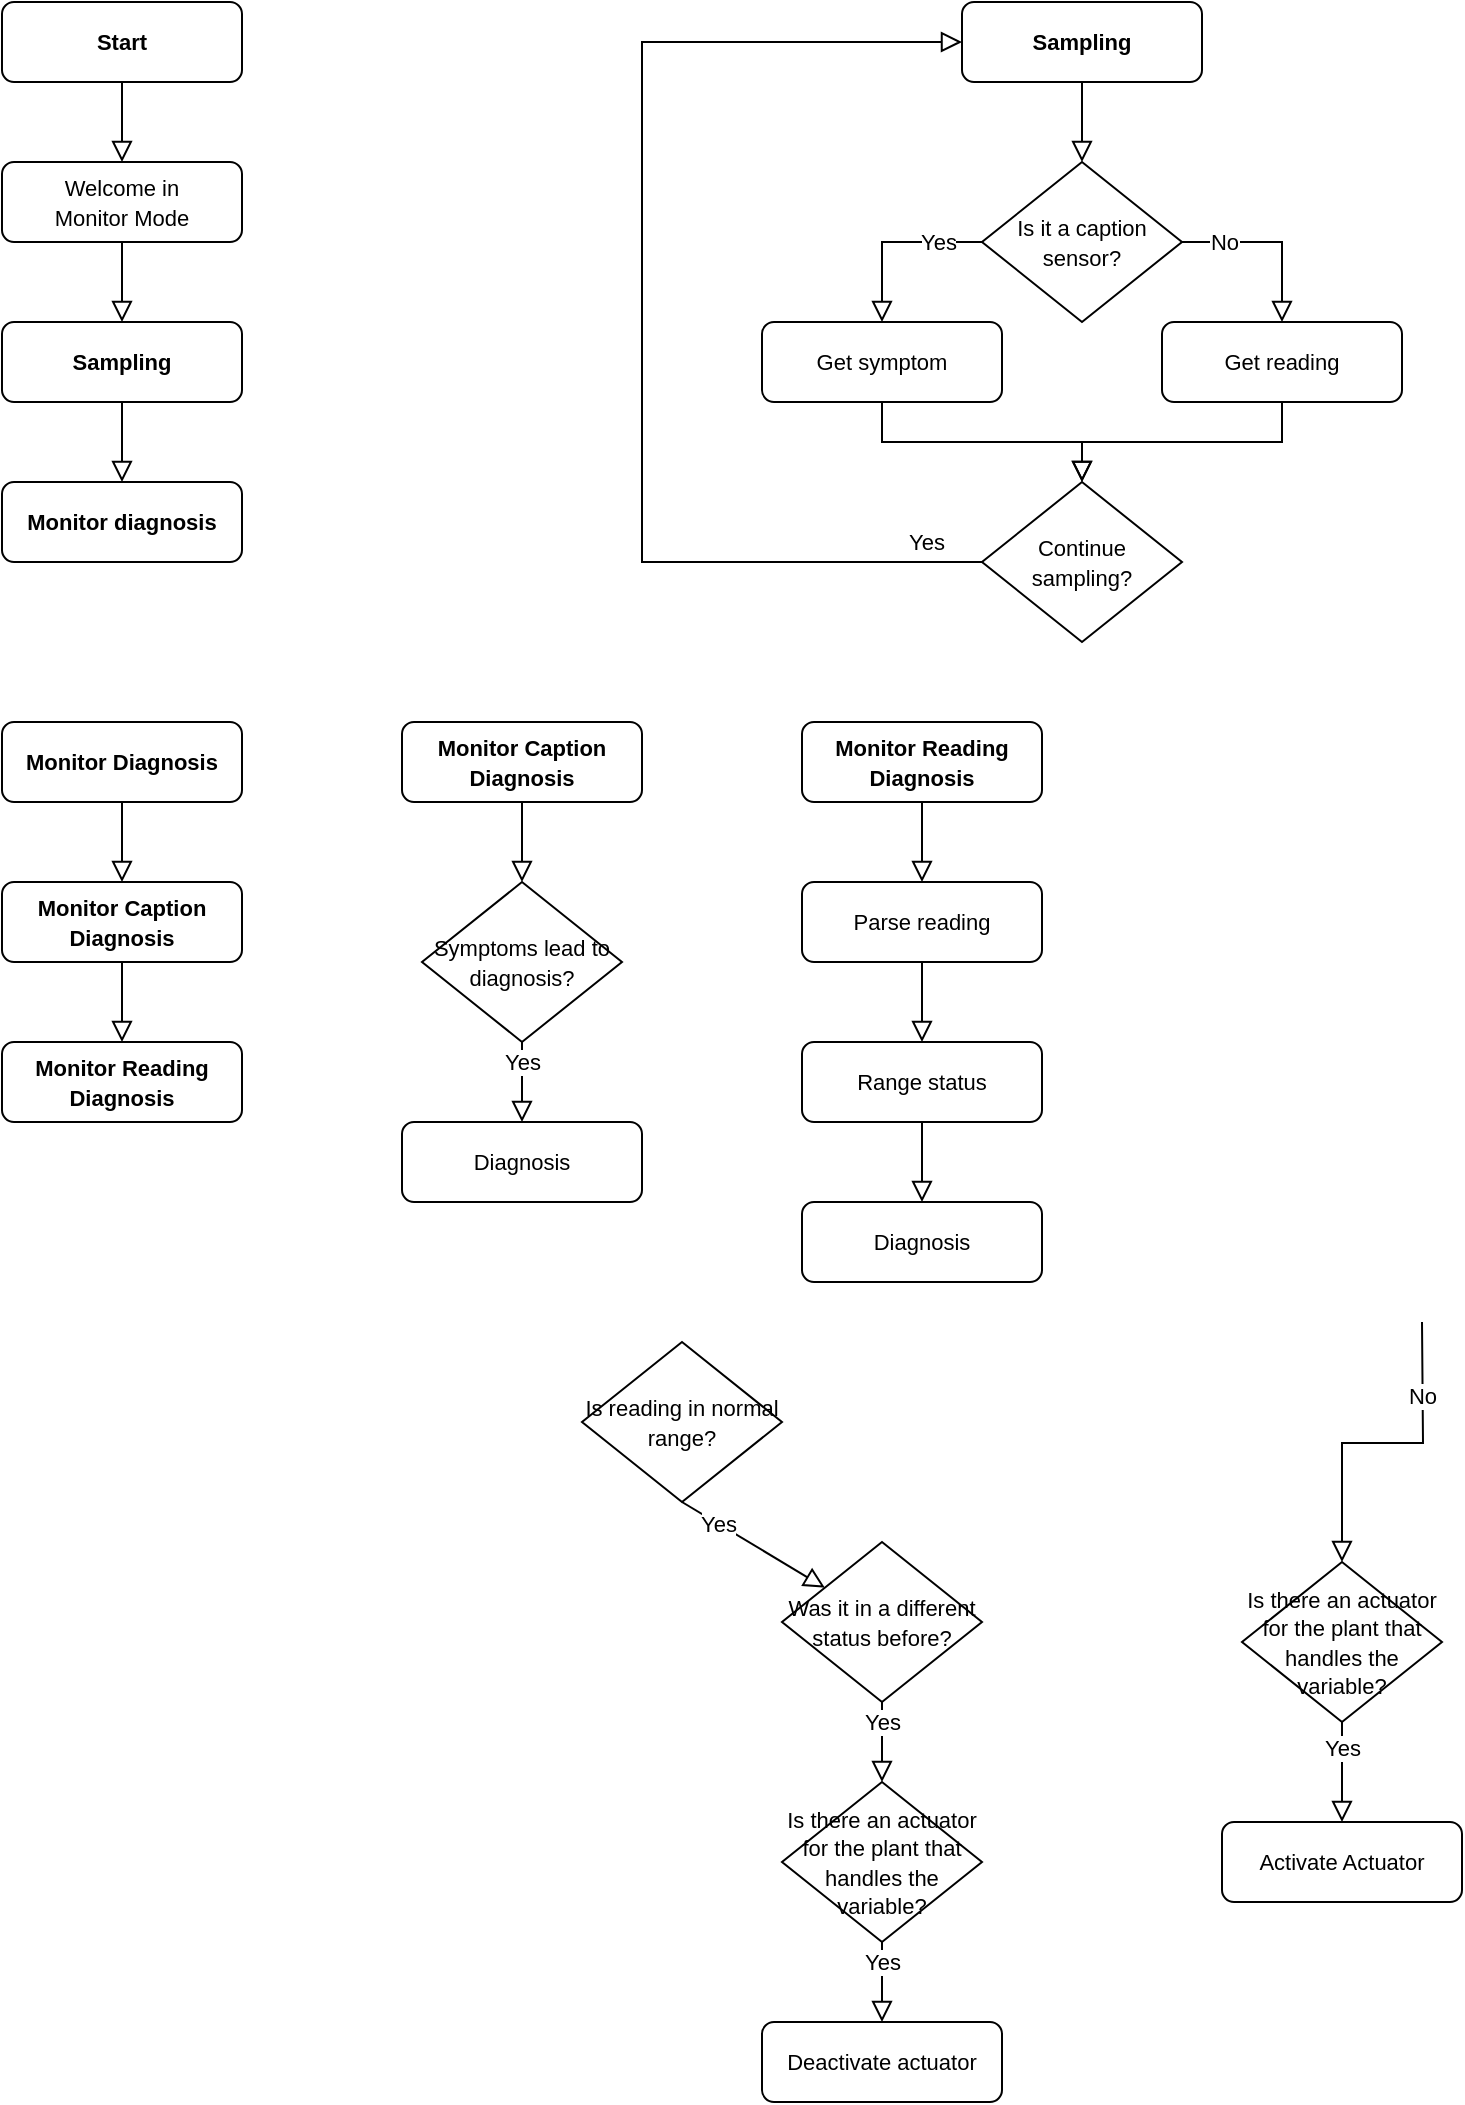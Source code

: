 <mxfile version="20.5.1" type="device"><diagram id="tTxPFTGrQ4OZ_3wx2QAl" name="Pagina-1"><mxGraphModel dx="2827" dy="1904" grid="1" gridSize="10" guides="1" tooltips="1" connect="1" arrows="1" fold="1" page="1" pageScale="1" pageWidth="827" pageHeight="1169" math="0" shadow="0"><root><mxCell id="0"/><mxCell id="1" parent="0"/><mxCell id="4VgJ214ptQbbKDNlv2a_-7" value="&lt;span style=&quot;font-size: 11px;&quot;&gt;Sampling&lt;br&gt;&lt;/span&gt;" style="rounded=1;whiteSpace=wrap;html=1;fontSize=12;glass=0;strokeWidth=1;shadow=0;fontStyle=1;labelBackgroundColor=default;labelBorderColor=none;" parent="1" vertex="1"><mxGeometry x="-1600" y="-1000" width="120" height="40" as="geometry"/></mxCell><mxCell id="4VgJ214ptQbbKDNlv2a_-10" value="" style="rounded=0;html=1;jettySize=auto;orthogonalLoop=1;fontSize=11;endArrow=block;endFill=0;endSize=8;strokeWidth=1;shadow=0;labelBackgroundColor=default;edgeStyle=orthogonalEdgeStyle;" parent="1" source="4VgJ214ptQbbKDNlv2a_-7" target="UTEY5H4NrM9zh-KiE-rb-13" edge="1"><mxGeometry x="-0.333" relative="1" as="geometry"><mxPoint as="offset"/><mxPoint x="-1530" y="-870" as="sourcePoint"/><mxPoint x="-1540" y="-920" as="targetPoint"/></mxGeometry></mxCell><mxCell id="4VgJ214ptQbbKDNlv2a_-13" value="&lt;span style=&quot;font-size: 11px;&quot;&gt;Start&lt;br&gt;&lt;/span&gt;" style="rounded=1;whiteSpace=wrap;html=1;fontSize=12;glass=0;strokeWidth=1;shadow=0;fontStyle=1;labelBackgroundColor=default;labelBorderColor=none;" parent="1" vertex="1"><mxGeometry x="-1600" y="-1160" width="120" height="40" as="geometry"/></mxCell><mxCell id="4VgJ214ptQbbKDNlv2a_-14" value="&lt;span style=&quot;font-size: 11px;&quot;&gt;Welcome in &lt;br&gt;Monitor Mode&lt;br&gt;&lt;/span&gt;" style="rounded=1;whiteSpace=wrap;html=1;fontSize=12;glass=0;strokeWidth=1;shadow=0;fontStyle=0;labelBackgroundColor=default;labelBorderColor=none;" parent="1" vertex="1"><mxGeometry x="-1600" y="-1080" width="120" height="40" as="geometry"/></mxCell><mxCell id="4VgJ214ptQbbKDNlv2a_-15" value="" style="rounded=0;html=1;jettySize=auto;orthogonalLoop=1;fontSize=11;endArrow=block;endFill=0;endSize=8;strokeWidth=1;shadow=0;labelBackgroundColor=default;edgeStyle=orthogonalEdgeStyle;" parent="1" source="4VgJ214ptQbbKDNlv2a_-13" target="4VgJ214ptQbbKDNlv2a_-14" edge="1"><mxGeometry x="-0.333" relative="1" as="geometry"><mxPoint as="offset"/><mxPoint x="-1530" y="-920" as="sourcePoint"/><mxPoint x="-1530" y="-880" as="targetPoint"/></mxGeometry></mxCell><mxCell id="4VgJ214ptQbbKDNlv2a_-16" value="" style="rounded=0;html=1;jettySize=auto;orthogonalLoop=1;fontSize=11;endArrow=block;endFill=0;endSize=8;strokeWidth=1;shadow=0;labelBackgroundColor=default;edgeStyle=orthogonalEdgeStyle;exitX=0.5;exitY=1;exitDx=0;exitDy=0;" parent="1" source="4VgJ214ptQbbKDNlv2a_-14" target="4VgJ214ptQbbKDNlv2a_-7" edge="1"><mxGeometry x="-0.333" relative="1" as="geometry"><mxPoint as="offset"/><mxPoint x="-1530" y="-1110" as="sourcePoint"/><mxPoint x="-1540" y="-1000" as="targetPoint"/></mxGeometry></mxCell><mxCell id="UTEY5H4NrM9zh-KiE-rb-1" value="&lt;span style=&quot;font-size: 11px;&quot;&gt;Sampling&lt;br&gt;&lt;/span&gt;" style="rounded=1;whiteSpace=wrap;html=1;fontSize=12;glass=0;strokeWidth=1;shadow=0;fontStyle=1;labelBackgroundColor=default;labelBorderColor=none;" vertex="1" parent="1"><mxGeometry x="-1120" y="-1160" width="120" height="40" as="geometry"/></mxCell><mxCell id="UTEY5H4NrM9zh-KiE-rb-5" value="&lt;span style=&quot;font-size: 11px;&quot;&gt;Is it a caption sensor?&lt;/span&gt;" style="rhombus;whiteSpace=wrap;html=1;" vertex="1" parent="1"><mxGeometry x="-1110" y="-1080" width="100" height="80" as="geometry"/></mxCell><mxCell id="UTEY5H4NrM9zh-KiE-rb-6" value="" style="rounded=0;html=1;jettySize=auto;orthogonalLoop=1;fontSize=11;endArrow=block;endFill=0;endSize=8;strokeWidth=1;shadow=0;labelBackgroundColor=default;edgeStyle=orthogonalEdgeStyle;" edge="1" parent="1" source="UTEY5H4NrM9zh-KiE-rb-1" target="UTEY5H4NrM9zh-KiE-rb-5"><mxGeometry x="-0.333" relative="1" as="geometry"><mxPoint as="offset"/><mxPoint x="-1060" y="-1040" as="sourcePoint"/><mxPoint x="-1050" y="-1070" as="targetPoint"/></mxGeometry></mxCell><mxCell id="UTEY5H4NrM9zh-KiE-rb-7" value="Yes" style="rounded=0;html=1;jettySize=auto;orthogonalLoop=1;fontSize=11;endArrow=block;endFill=0;endSize=8;strokeWidth=1;shadow=0;labelBackgroundColor=default;fillColor=#dae8fc;strokeColor=#000000;exitX=0;exitY=0.5;exitDx=0;exitDy=0;entryX=0.5;entryY=0;entryDx=0;entryDy=0;edgeStyle=orthogonalEdgeStyle;" edge="1" parent="1" source="UTEY5H4NrM9zh-KiE-rb-5" target="UTEY5H4NrM9zh-KiE-rb-9"><mxGeometry x="-0.5" relative="1" as="geometry"><mxPoint as="offset"/><mxPoint x="-1539" y="-950" as="sourcePoint"/><mxPoint x="-1060" y="-960" as="targetPoint"/></mxGeometry></mxCell><mxCell id="UTEY5H4NrM9zh-KiE-rb-8" value="No" style="rounded=0;html=1;jettySize=auto;orthogonalLoop=1;fontSize=11;endArrow=block;endFill=0;endSize=8;strokeWidth=1;shadow=0;labelBackgroundColor=default;fillColor=#dae8fc;strokeColor=#000000;exitX=1;exitY=0.5;exitDx=0;exitDy=0;edgeStyle=orthogonalEdgeStyle;entryX=0.5;entryY=0;entryDx=0;entryDy=0;" edge="1" parent="1" source="UTEY5H4NrM9zh-KiE-rb-5" target="UTEY5H4NrM9zh-KiE-rb-10"><mxGeometry x="-0.538" relative="1" as="geometry"><mxPoint as="offset"/><mxPoint x="-1050" y="-990" as="sourcePoint"/><mxPoint x="-920" y="-1040" as="targetPoint"/></mxGeometry></mxCell><mxCell id="UTEY5H4NrM9zh-KiE-rb-9" value="&lt;span style=&quot;font-size: 11px;&quot;&gt;Get symptom&lt;br&gt;&lt;/span&gt;" style="rounded=1;whiteSpace=wrap;html=1;fontSize=12;glass=0;strokeWidth=1;shadow=0;fontStyle=0;labelBackgroundColor=default;labelBorderColor=none;" vertex="1" parent="1"><mxGeometry x="-1220" y="-1000" width="120" height="40" as="geometry"/></mxCell><mxCell id="UTEY5H4NrM9zh-KiE-rb-10" value="&lt;span style=&quot;font-size: 11px;&quot;&gt;Get reading&lt;br&gt;&lt;/span&gt;" style="rounded=1;whiteSpace=wrap;html=1;fontSize=12;glass=0;strokeWidth=1;shadow=0;fontStyle=0;labelBackgroundColor=default;labelBorderColor=none;" vertex="1" parent="1"><mxGeometry x="-1020" y="-1000" width="120" height="40" as="geometry"/></mxCell><mxCell id="UTEY5H4NrM9zh-KiE-rb-13" value="&lt;span style=&quot;font-size: 11px;&quot;&gt;Monitor diagnosis&lt;br&gt;&lt;/span&gt;" style="rounded=1;whiteSpace=wrap;html=1;fontSize=12;glass=0;strokeWidth=1;shadow=0;fontStyle=1;labelBackgroundColor=default;labelBorderColor=none;" vertex="1" parent="1"><mxGeometry x="-1600" y="-920" width="120" height="40" as="geometry"/></mxCell><mxCell id="UTEY5H4NrM9zh-KiE-rb-14" value="&lt;span style=&quot;font-size: 11px;&quot;&gt;Monitor&amp;nbsp;&lt;/span&gt;&lt;span style=&quot;font-size: 11px;&quot;&gt;Caption Diagnosis&lt;br&gt;&lt;/span&gt;" style="rounded=1;whiteSpace=wrap;html=1;fontSize=12;glass=0;strokeWidth=1;shadow=0;fontStyle=1;labelBackgroundColor=default;labelBorderColor=none;" vertex="1" parent="1"><mxGeometry x="-1600" y="-720" width="120" height="40" as="geometry"/></mxCell><mxCell id="UTEY5H4NrM9zh-KiE-rb-15" value="&lt;span style=&quot;font-size: 11px;&quot;&gt;Monitor&amp;nbsp;&lt;/span&gt;&lt;span style=&quot;font-size: 11px;&quot;&gt;Reading Diagnosis&lt;br&gt;&lt;/span&gt;" style="rounded=1;whiteSpace=wrap;html=1;fontSize=12;glass=0;strokeWidth=1;shadow=0;fontStyle=1;labelBackgroundColor=default;labelBorderColor=none;" vertex="1" parent="1"><mxGeometry x="-1600" y="-640" width="120" height="40" as="geometry"/></mxCell><mxCell id="UTEY5H4NrM9zh-KiE-rb-17" value="Yes" style="rounded=0;html=1;jettySize=auto;orthogonalLoop=1;fontSize=11;endArrow=block;endFill=0;endSize=8;strokeWidth=1;shadow=0;labelBackgroundColor=none;edgeStyle=elbowEdgeStyle;fillColor=#dae8fc;strokeColor=#000000;entryX=0;entryY=0.5;entryDx=0;entryDy=0;exitX=0;exitY=0.5;exitDx=0;exitDy=0;" edge="1" parent="1" source="UTEY5H4NrM9zh-KiE-rb-18" target="UTEY5H4NrM9zh-KiE-rb-1"><mxGeometry x="-0.905" y="-10" relative="1" as="geometry"><mxPoint as="offset"/><mxPoint x="-1180" y="-880" as="sourcePoint"/><mxPoint x="-1210" y="-1130" as="targetPoint"/><Array as="points"><mxPoint x="-1280" y="-1030"/></Array></mxGeometry></mxCell><mxCell id="UTEY5H4NrM9zh-KiE-rb-18" value="&lt;span style=&quot;font-size: 11px;&quot;&gt;Continue&lt;br&gt;sampling?&lt;/span&gt;" style="rhombus;whiteSpace=wrap;html=1;" vertex="1" parent="1"><mxGeometry x="-1110" y="-920" width="100" height="80" as="geometry"/></mxCell><mxCell id="UTEY5H4NrM9zh-KiE-rb-19" value="" style="rounded=0;html=1;jettySize=auto;orthogonalLoop=1;fontSize=11;endArrow=block;endFill=0;endSize=8;strokeWidth=1;shadow=0;labelBackgroundColor=none;edgeStyle=orthogonalEdgeStyle;exitX=0.5;exitY=1;exitDx=0;exitDy=0;entryX=0.5;entryY=0;entryDx=0;entryDy=0;" edge="1" parent="1" source="UTEY5H4NrM9zh-KiE-rb-9" target="UTEY5H4NrM9zh-KiE-rb-18"><mxGeometry x="-0.667" y="9" relative="1" as="geometry"><mxPoint as="offset"/><mxPoint x="-1489" y="-830" as="sourcePoint"/><mxPoint x="-1489" y="-770" as="targetPoint"/></mxGeometry></mxCell><mxCell id="UTEY5H4NrM9zh-KiE-rb-20" value="" style="rounded=0;html=1;jettySize=auto;orthogonalLoop=1;fontSize=11;endArrow=block;endFill=0;endSize=8;strokeWidth=1;shadow=0;labelBackgroundColor=none;edgeStyle=orthogonalEdgeStyle;exitX=0.5;exitY=1;exitDx=0;exitDy=0;" edge="1" parent="1" source="UTEY5H4NrM9zh-KiE-rb-10" target="UTEY5H4NrM9zh-KiE-rb-18"><mxGeometry x="-0.667" y="9" relative="1" as="geometry"><mxPoint as="offset"/><mxPoint x="-1150" y="-950" as="sourcePoint"/><mxPoint x="-1050.0" y="-910" as="targetPoint"/></mxGeometry></mxCell><mxCell id="UTEY5H4NrM9zh-KiE-rb-21" value="&lt;span style=&quot;font-size: 11px;&quot;&gt;Monitor Diagnosis&lt;br&gt;&lt;/span&gt;" style="rounded=1;whiteSpace=wrap;html=1;fontSize=12;glass=0;strokeWidth=1;shadow=0;fontStyle=1;labelBackgroundColor=default;labelBorderColor=none;" vertex="1" parent="1"><mxGeometry x="-1600" y="-800" width="120" height="40" as="geometry"/></mxCell><mxCell id="UTEY5H4NrM9zh-KiE-rb-22" value="" style="rounded=0;html=1;jettySize=auto;orthogonalLoop=1;fontSize=11;endArrow=block;endFill=0;endSize=8;strokeWidth=1;shadow=0;labelBackgroundColor=default;edgeStyle=orthogonalEdgeStyle;entryX=0.5;entryY=0;entryDx=0;entryDy=0;exitX=0.5;exitY=1;exitDx=0;exitDy=0;" edge="1" parent="1" source="UTEY5H4NrM9zh-KiE-rb-21" target="UTEY5H4NrM9zh-KiE-rb-14"><mxGeometry x="-0.333" relative="1" as="geometry"><mxPoint as="offset"/><mxPoint x="-1610" y="-950" as="sourcePoint"/><mxPoint x="-1610" y="-910" as="targetPoint"/></mxGeometry></mxCell><mxCell id="UTEY5H4NrM9zh-KiE-rb-23" value="" style="rounded=0;html=1;jettySize=auto;orthogonalLoop=1;fontSize=11;endArrow=block;endFill=0;endSize=8;strokeWidth=1;shadow=0;labelBackgroundColor=default;edgeStyle=orthogonalEdgeStyle;entryX=0.5;entryY=0;entryDx=0;entryDy=0;exitX=0.5;exitY=1;exitDx=0;exitDy=0;" edge="1" parent="1" source="UTEY5H4NrM9zh-KiE-rb-14" target="UTEY5H4NrM9zh-KiE-rb-15"><mxGeometry x="-0.333" relative="1" as="geometry"><mxPoint as="offset"/><mxPoint x="-1530" y="-750" as="sourcePoint"/><mxPoint x="-1530" y="-710" as="targetPoint"/></mxGeometry></mxCell><mxCell id="UTEY5H4NrM9zh-KiE-rb-24" value="&lt;span style=&quot;font-size: 11px;&quot;&gt;Monitor Caption Diagnosis&lt;br&gt;&lt;/span&gt;" style="rounded=1;whiteSpace=wrap;html=1;fontSize=12;glass=0;strokeWidth=1;shadow=0;fontStyle=1;labelBackgroundColor=default;labelBorderColor=none;" vertex="1" parent="1"><mxGeometry x="-1400" y="-800" width="120" height="40" as="geometry"/></mxCell><mxCell id="UTEY5H4NrM9zh-KiE-rb-25" value="&lt;span style=&quot;font-size: 11px;&quot;&gt;Diagnosis&lt;br&gt;&lt;/span&gt;" style="rounded=1;whiteSpace=wrap;html=1;fontSize=12;glass=0;strokeWidth=1;shadow=0;fontStyle=0;labelBackgroundColor=default;labelBorderColor=none;" vertex="1" parent="1"><mxGeometry x="-1400" y="-600" width="120" height="40" as="geometry"/></mxCell><mxCell id="UTEY5H4NrM9zh-KiE-rb-26" value="&lt;span style=&quot;font-size: 11px;&quot;&gt;Symptoms lead to diagnosis?&lt;/span&gt;" style="rhombus;whiteSpace=wrap;html=1;" vertex="1" parent="1"><mxGeometry x="-1390" y="-720" width="100" height="80" as="geometry"/></mxCell><mxCell id="UTEY5H4NrM9zh-KiE-rb-27" value="" style="rounded=0;html=1;jettySize=auto;orthogonalLoop=1;fontSize=11;endArrow=block;endFill=0;endSize=8;strokeWidth=1;shadow=0;labelBackgroundColor=default;edgeStyle=orthogonalEdgeStyle;exitX=0.5;exitY=1;exitDx=0;exitDy=0;" edge="1" parent="1" source="UTEY5H4NrM9zh-KiE-rb-24" target="UTEY5H4NrM9zh-KiE-rb-26"><mxGeometry x="-0.333" relative="1" as="geometry"><mxPoint as="offset"/><mxPoint x="-1610" y="-750" as="sourcePoint"/><mxPoint x="-1610" y="-710" as="targetPoint"/></mxGeometry></mxCell><mxCell id="UTEY5H4NrM9zh-KiE-rb-28" value="Yes" style="rounded=0;html=1;jettySize=auto;orthogonalLoop=1;fontSize=11;endArrow=block;endFill=0;endSize=8;strokeWidth=1;shadow=0;labelBackgroundColor=default;fillColor=#dae8fc;strokeColor=#000000;exitX=0.5;exitY=1;exitDx=0;exitDy=0;" edge="1" parent="1" source="UTEY5H4NrM9zh-KiE-rb-26" target="UTEY5H4NrM9zh-KiE-rb-25"><mxGeometry x="-0.5" relative="1" as="geometry"><mxPoint as="offset"/><mxPoint x="-1401.0" y="-690" as="sourcePoint"/><mxPoint x="-1340" y="-600" as="targetPoint"/></mxGeometry></mxCell><mxCell id="UTEY5H4NrM9zh-KiE-rb-29" value="&lt;span style=&quot;font-size: 11px;&quot;&gt;Monitor Reading Diagnosis&lt;br&gt;&lt;/span&gt;" style="rounded=1;whiteSpace=wrap;html=1;fontSize=12;glass=0;strokeWidth=1;shadow=0;fontStyle=1;labelBackgroundColor=default;labelBorderColor=none;" vertex="1" parent="1"><mxGeometry x="-1200" y="-800" width="120" height="40" as="geometry"/></mxCell><mxCell id="UTEY5H4NrM9zh-KiE-rb-30" value="&lt;span style=&quot;font-size: 11px;&quot;&gt;Parse reading&lt;br&gt;&lt;/span&gt;" style="rounded=1;whiteSpace=wrap;html=1;fontSize=12;glass=0;strokeWidth=1;shadow=0;fontStyle=0;labelBackgroundColor=default;labelBorderColor=none;" vertex="1" parent="1"><mxGeometry x="-1200" y="-720" width="120" height="40" as="geometry"/></mxCell><mxCell id="UTEY5H4NrM9zh-KiE-rb-31" value="&lt;span style=&quot;font-size: 11px;&quot;&gt;Is reading in normal range?&lt;/span&gt;" style="rhombus;whiteSpace=wrap;html=1;" vertex="1" parent="1"><mxGeometry x="-1310" y="-490" width="100" height="80" as="geometry"/></mxCell><mxCell id="UTEY5H4NrM9zh-KiE-rb-32" value="" style="rounded=0;html=1;jettySize=auto;orthogonalLoop=1;fontSize=11;endArrow=block;endFill=0;endSize=8;strokeWidth=1;shadow=0;labelBackgroundColor=default;edgeStyle=orthogonalEdgeStyle;exitX=0.5;exitY=1;exitDx=0;exitDy=0;" edge="1" parent="1" source="UTEY5H4NrM9zh-KiE-rb-29" target="UTEY5H4NrM9zh-KiE-rb-30"><mxGeometry x="-0.333" relative="1" as="geometry"><mxPoint as="offset"/><mxPoint x="-1410" y="-750" as="sourcePoint"/><mxPoint x="-1110" y="-630" as="targetPoint"/></mxGeometry></mxCell><mxCell id="UTEY5H4NrM9zh-KiE-rb-34" value="No" style="rounded=0;html=1;jettySize=auto;orthogonalLoop=1;fontSize=11;endArrow=block;endFill=0;endSize=8;strokeWidth=1;shadow=0;labelBackgroundColor=default;fillColor=#dae8fc;strokeColor=#000000;edgeStyle=orthogonalEdgeStyle;entryX=0.5;entryY=0;entryDx=0;entryDy=0;" edge="1" parent="1" target="UTEY5H4NrM9zh-KiE-rb-36"><mxGeometry x="-0.538" relative="1" as="geometry"><mxPoint as="offset"/><mxPoint x="-890" y="-500" as="sourcePoint"/><mxPoint x="-940.0" y="-380" as="targetPoint"/></mxGeometry></mxCell><mxCell id="UTEY5H4NrM9zh-KiE-rb-36" value="&lt;span style=&quot;font-size: 11px;&quot;&gt;Is there an actuator for the plant that handles the variable?&lt;/span&gt;" style="rhombus;whiteSpace=wrap;html=1;" vertex="1" parent="1"><mxGeometry x="-980" y="-380" width="100" height="80" as="geometry"/></mxCell><mxCell id="UTEY5H4NrM9zh-KiE-rb-37" value="Yes" style="rounded=0;html=1;jettySize=auto;orthogonalLoop=1;fontSize=11;endArrow=block;endFill=0;endSize=8;strokeWidth=1;shadow=0;labelBackgroundColor=default;fillColor=#dae8fc;strokeColor=#000000;exitX=0.5;exitY=1;exitDx=0;exitDy=0;" edge="1" parent="1" source="UTEY5H4NrM9zh-KiE-rb-36" target="UTEY5H4NrM9zh-KiE-rb-38"><mxGeometry x="-0.5" relative="1" as="geometry"><mxPoint as="offset"/><mxPoint x="-1050.0" y="-370" as="sourcePoint"/><mxPoint x="-930" y="-260" as="targetPoint"/></mxGeometry></mxCell><mxCell id="UTEY5H4NrM9zh-KiE-rb-38" value="&lt;span style=&quot;font-size: 11px;&quot;&gt;Activate Actuator&lt;br&gt;&lt;/span&gt;" style="rounded=1;whiteSpace=wrap;html=1;fontSize=12;glass=0;strokeWidth=1;shadow=0;fontStyle=0;labelBackgroundColor=default;labelBorderColor=none;" vertex="1" parent="1"><mxGeometry x="-990" y="-250" width="120" height="40" as="geometry"/></mxCell><mxCell id="UTEY5H4NrM9zh-KiE-rb-39" value="&lt;span style=&quot;font-size: 11px;&quot;&gt;Was it in a different status before?&lt;/span&gt;" style="rhombus;whiteSpace=wrap;html=1;" vertex="1" parent="1"><mxGeometry x="-1210" y="-390" width="100" height="80" as="geometry"/></mxCell><mxCell id="UTEY5H4NrM9zh-KiE-rb-40" value="Yes" style="rounded=0;html=1;jettySize=auto;orthogonalLoop=1;fontSize=11;endArrow=block;endFill=0;endSize=8;strokeWidth=1;shadow=0;labelBackgroundColor=default;fillColor=#dae8fc;strokeColor=#000000;exitX=0.5;exitY=1;exitDx=0;exitDy=0;" edge="1" parent="1" source="UTEY5H4NrM9zh-KiE-rb-31" target="UTEY5H4NrM9zh-KiE-rb-39"><mxGeometry x="-0.5" relative="1" as="geometry"><mxPoint as="offset"/><mxPoint x="-1540" y="-230" as="sourcePoint"/><mxPoint x="-1602.632" y="-60" as="targetPoint"/></mxGeometry></mxCell><mxCell id="UTEY5H4NrM9zh-KiE-rb-41" value="Yes" style="rounded=0;html=1;jettySize=auto;orthogonalLoop=1;fontSize=11;endArrow=block;endFill=0;endSize=8;strokeWidth=1;shadow=0;labelBackgroundColor=default;fillColor=#dae8fc;strokeColor=#000000;exitX=0.5;exitY=1;exitDx=0;exitDy=0;entryX=0.5;entryY=0;entryDx=0;entryDy=0;" edge="1" parent="1" source="UTEY5H4NrM9zh-KiE-rb-39" target="UTEY5H4NrM9zh-KiE-rb-43"><mxGeometry x="-0.5" relative="1" as="geometry"><mxPoint as="offset"/><mxPoint x="-1530" y="-220" as="sourcePoint"/><mxPoint x="-1160" y="-260" as="targetPoint"/></mxGeometry></mxCell><mxCell id="UTEY5H4NrM9zh-KiE-rb-42" value="&lt;span style=&quot;font-size: 11px;&quot;&gt;Deactivate actuator&lt;br&gt;&lt;/span&gt;" style="rounded=1;whiteSpace=wrap;html=1;fontSize=12;glass=0;strokeWidth=1;shadow=0;fontStyle=0;labelBackgroundColor=default;labelBorderColor=none;" vertex="1" parent="1"><mxGeometry x="-1220" y="-150" width="120" height="40" as="geometry"/></mxCell><mxCell id="UTEY5H4NrM9zh-KiE-rb-43" value="&lt;span style=&quot;font-size: 11px;&quot;&gt;Is there an actuator for the plant that handles the variable?&lt;/span&gt;" style="rhombus;whiteSpace=wrap;html=1;" vertex="1" parent="1"><mxGeometry x="-1210" y="-270" width="100" height="80" as="geometry"/></mxCell><mxCell id="UTEY5H4NrM9zh-KiE-rb-44" value="Yes" style="rounded=0;html=1;jettySize=auto;orthogonalLoop=1;fontSize=11;endArrow=block;endFill=0;endSize=8;strokeWidth=1;shadow=0;labelBackgroundColor=default;fillColor=#dae8fc;strokeColor=#000000;exitX=0.5;exitY=1;exitDx=0;exitDy=0;" edge="1" parent="1" source="UTEY5H4NrM9zh-KiE-rb-43" target="UTEY5H4NrM9zh-KiE-rb-42"><mxGeometry x="-0.5" relative="1" as="geometry"><mxPoint as="offset"/><mxPoint x="-1540" y="-230" as="sourcePoint"/><mxPoint x="-1160" y="-150" as="targetPoint"/></mxGeometry></mxCell><mxCell id="UTEY5H4NrM9zh-KiE-rb-45" value="&lt;span style=&quot;font-size: 11px;&quot;&gt;Range status&lt;br&gt;&lt;/span&gt;" style="rounded=1;whiteSpace=wrap;html=1;fontSize=12;glass=0;strokeWidth=1;shadow=0;fontStyle=0;labelBackgroundColor=default;labelBorderColor=none;" vertex="1" parent="1"><mxGeometry x="-1200" y="-640" width="120" height="40" as="geometry"/></mxCell><mxCell id="UTEY5H4NrM9zh-KiE-rb-46" value="&lt;span style=&quot;font-size: 11px;&quot;&gt;Diagnosis&lt;br&gt;&lt;/span&gt;" style="rounded=1;whiteSpace=wrap;html=1;fontSize=12;glass=0;strokeWidth=1;shadow=0;fontStyle=0;labelBackgroundColor=default;labelBorderColor=none;" vertex="1" parent="1"><mxGeometry x="-1200" y="-560" width="120" height="40" as="geometry"/></mxCell><mxCell id="UTEY5H4NrM9zh-KiE-rb-47" value="" style="rounded=0;html=1;jettySize=auto;orthogonalLoop=1;fontSize=11;endArrow=block;endFill=0;endSize=8;strokeWidth=1;shadow=0;labelBackgroundColor=default;edgeStyle=orthogonalEdgeStyle;entryX=0.5;entryY=0;entryDx=0;entryDy=0;" edge="1" parent="1" source="UTEY5H4NrM9zh-KiE-rb-30" target="UTEY5H4NrM9zh-KiE-rb-45"><mxGeometry x="-0.333" relative="1" as="geometry"><mxPoint as="offset"/><mxPoint x="-1130" y="-750" as="sourcePoint"/><mxPoint x="-1130" y="-710" as="targetPoint"/></mxGeometry></mxCell><mxCell id="UTEY5H4NrM9zh-KiE-rb-48" value="" style="rounded=0;html=1;jettySize=auto;orthogonalLoop=1;fontSize=11;endArrow=block;endFill=0;endSize=8;strokeWidth=1;shadow=0;labelBackgroundColor=default;edgeStyle=orthogonalEdgeStyle;" edge="1" parent="1" source="UTEY5H4NrM9zh-KiE-rb-45" target="UTEY5H4NrM9zh-KiE-rb-46"><mxGeometry x="-0.333" relative="1" as="geometry"><mxPoint as="offset"/><mxPoint x="-1130" y="-670" as="sourcePoint"/><mxPoint x="-1130" y="-630" as="targetPoint"/></mxGeometry></mxCell></root></mxGraphModel></diagram></mxfile>